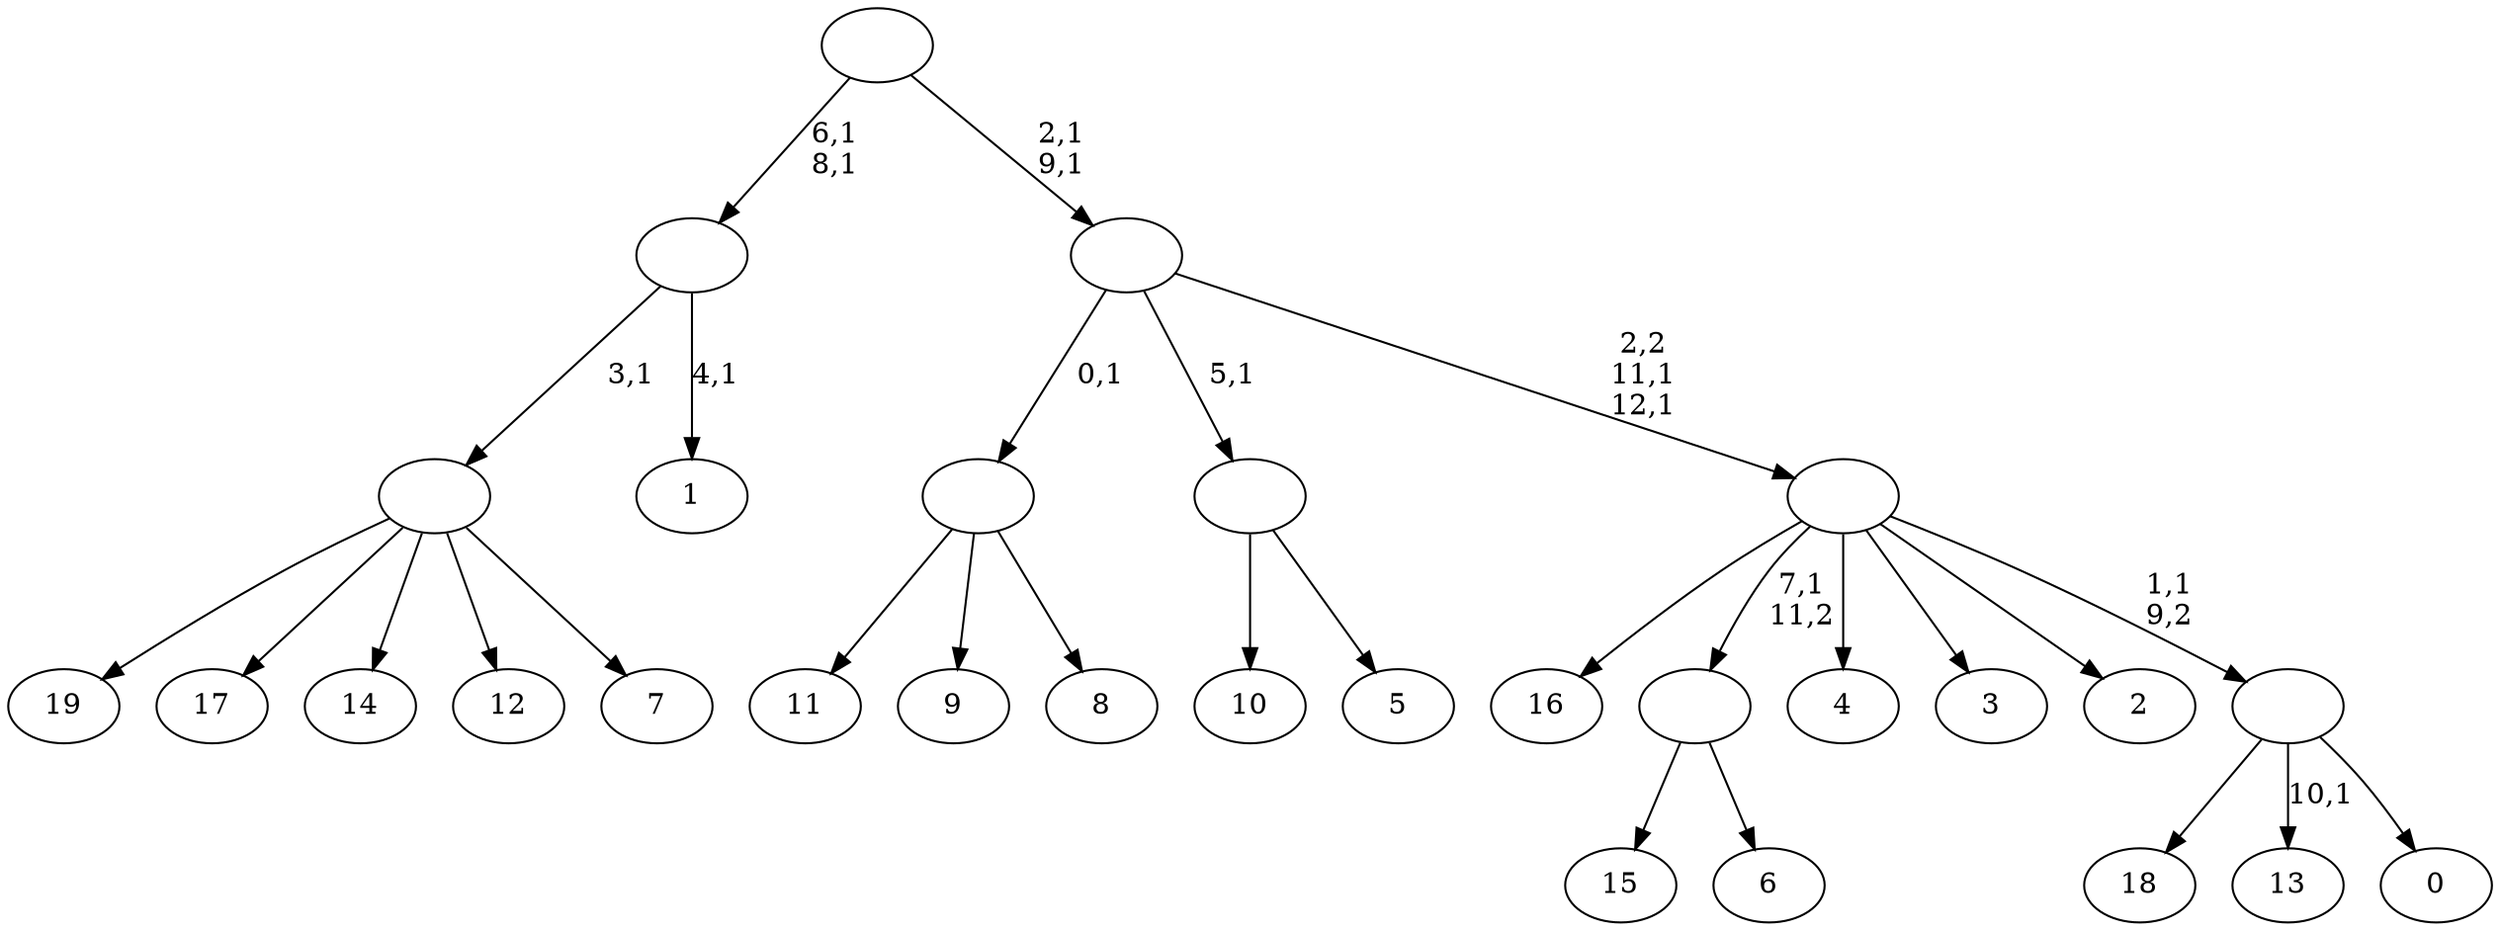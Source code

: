 digraph T {
	33 [label="19"]
	32 [label="18"]
	31 [label="17"]
	30 [label="16"]
	29 [label="15"]
	28 [label="14"]
	27 [label="13"]
	25 [label="12"]
	24 [label="11"]
	23 [label="10"]
	22 [label="9"]
	21 [label="8"]
	20 [label=""]
	19 [label="7"]
	18 [label=""]
	17 [label="6"]
	16 [label=""]
	15 [label="5"]
	14 [label=""]
	13 [label="4"]
	12 [label="3"]
	11 [label="2"]
	10 [label="1"]
	8 [label=""]
	6 [label="0"]
	5 [label=""]
	4 [label=""]
	2 [label=""]
	0 [label=""]
	20 -> 24 [label=""]
	20 -> 22 [label=""]
	20 -> 21 [label=""]
	18 -> 33 [label=""]
	18 -> 31 [label=""]
	18 -> 28 [label=""]
	18 -> 25 [label=""]
	18 -> 19 [label=""]
	16 -> 29 [label=""]
	16 -> 17 [label=""]
	14 -> 23 [label=""]
	14 -> 15 [label=""]
	8 -> 10 [label="4,1"]
	8 -> 18 [label="3,1"]
	5 -> 27 [label="10,1"]
	5 -> 32 [label=""]
	5 -> 6 [label=""]
	4 -> 30 [label=""]
	4 -> 16 [label="7,1\n11,2"]
	4 -> 13 [label=""]
	4 -> 12 [label=""]
	4 -> 11 [label=""]
	4 -> 5 [label="1,1\n9,2"]
	2 -> 4 [label="2,2\n11,1\n12,1"]
	2 -> 20 [label="0,1"]
	2 -> 14 [label="5,1"]
	0 -> 2 [label="2,1\n9,1"]
	0 -> 8 [label="6,1\n8,1"]
}
